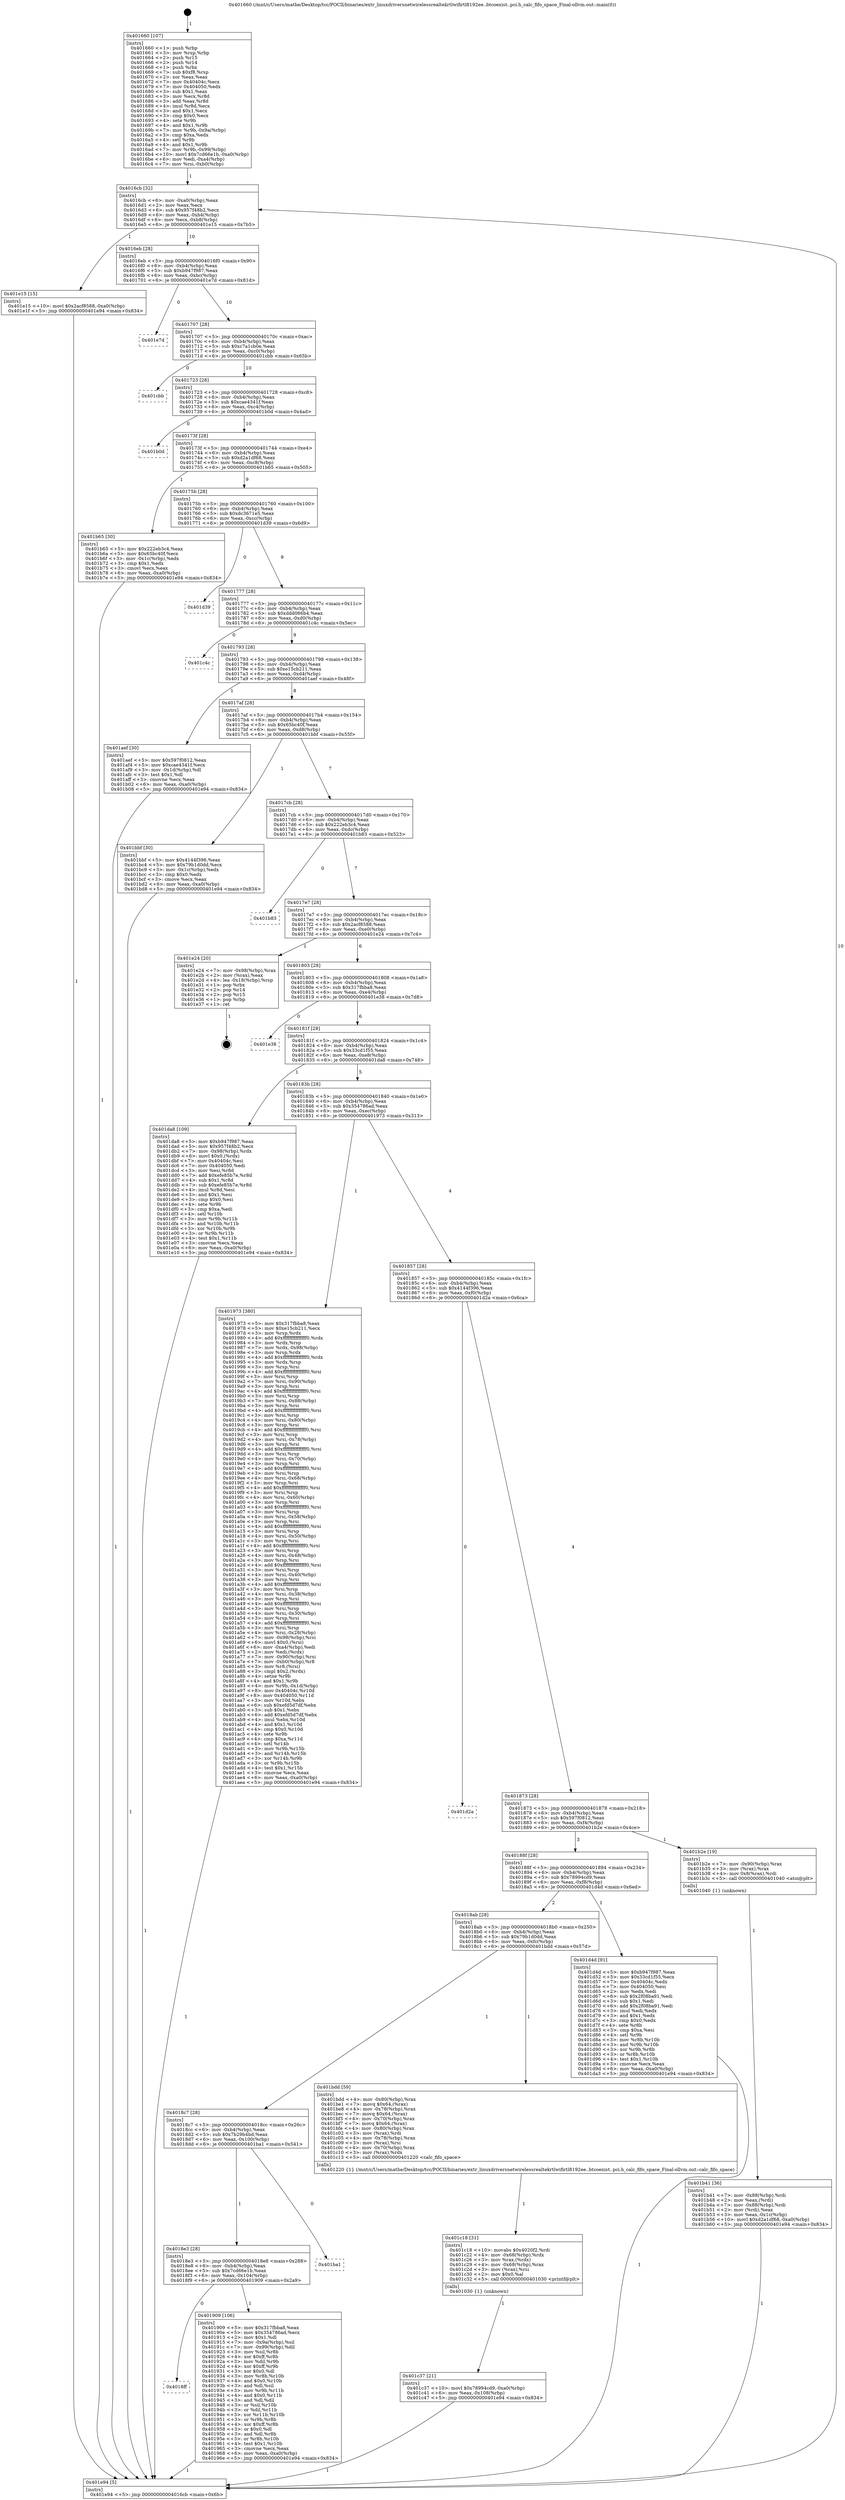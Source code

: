 digraph "0x401660" {
  label = "0x401660 (/mnt/c/Users/mathe/Desktop/tcc/POCII/binaries/extr_linuxdriversnetwirelessrealtekrtlwifirtl8192ee..btcoexist..pci.h_calc_fifo_space_Final-ollvm.out::main(0))"
  labelloc = "t"
  node[shape=record]

  Entry [label="",width=0.3,height=0.3,shape=circle,fillcolor=black,style=filled]
  "0x4016cb" [label="{
     0x4016cb [32]\l
     | [instrs]\l
     &nbsp;&nbsp;0x4016cb \<+6\>: mov -0xa0(%rbp),%eax\l
     &nbsp;&nbsp;0x4016d1 \<+2\>: mov %eax,%ecx\l
     &nbsp;&nbsp;0x4016d3 \<+6\>: sub $0x957f48b2,%ecx\l
     &nbsp;&nbsp;0x4016d9 \<+6\>: mov %eax,-0xb4(%rbp)\l
     &nbsp;&nbsp;0x4016df \<+6\>: mov %ecx,-0xb8(%rbp)\l
     &nbsp;&nbsp;0x4016e5 \<+6\>: je 0000000000401e15 \<main+0x7b5\>\l
  }"]
  "0x401e15" [label="{
     0x401e15 [15]\l
     | [instrs]\l
     &nbsp;&nbsp;0x401e15 \<+10\>: movl $0x2acf8588,-0xa0(%rbp)\l
     &nbsp;&nbsp;0x401e1f \<+5\>: jmp 0000000000401e94 \<main+0x834\>\l
  }"]
  "0x4016eb" [label="{
     0x4016eb [28]\l
     | [instrs]\l
     &nbsp;&nbsp;0x4016eb \<+5\>: jmp 00000000004016f0 \<main+0x90\>\l
     &nbsp;&nbsp;0x4016f0 \<+6\>: mov -0xb4(%rbp),%eax\l
     &nbsp;&nbsp;0x4016f6 \<+5\>: sub $0xb947f987,%eax\l
     &nbsp;&nbsp;0x4016fb \<+6\>: mov %eax,-0xbc(%rbp)\l
     &nbsp;&nbsp;0x401701 \<+6\>: je 0000000000401e7d \<main+0x81d\>\l
  }"]
  Exit [label="",width=0.3,height=0.3,shape=circle,fillcolor=black,style=filled,peripheries=2]
  "0x401e7d" [label="{
     0x401e7d\l
  }", style=dashed]
  "0x401707" [label="{
     0x401707 [28]\l
     | [instrs]\l
     &nbsp;&nbsp;0x401707 \<+5\>: jmp 000000000040170c \<main+0xac\>\l
     &nbsp;&nbsp;0x40170c \<+6\>: mov -0xb4(%rbp),%eax\l
     &nbsp;&nbsp;0x401712 \<+5\>: sub $0xc7a1cb0e,%eax\l
     &nbsp;&nbsp;0x401717 \<+6\>: mov %eax,-0xc0(%rbp)\l
     &nbsp;&nbsp;0x40171d \<+6\>: je 0000000000401cbb \<main+0x65b\>\l
  }"]
  "0x401c37" [label="{
     0x401c37 [21]\l
     | [instrs]\l
     &nbsp;&nbsp;0x401c37 \<+10\>: movl $0x78994cd9,-0xa0(%rbp)\l
     &nbsp;&nbsp;0x401c41 \<+6\>: mov %eax,-0x108(%rbp)\l
     &nbsp;&nbsp;0x401c47 \<+5\>: jmp 0000000000401e94 \<main+0x834\>\l
  }"]
  "0x401cbb" [label="{
     0x401cbb\l
  }", style=dashed]
  "0x401723" [label="{
     0x401723 [28]\l
     | [instrs]\l
     &nbsp;&nbsp;0x401723 \<+5\>: jmp 0000000000401728 \<main+0xc8\>\l
     &nbsp;&nbsp;0x401728 \<+6\>: mov -0xb4(%rbp),%eax\l
     &nbsp;&nbsp;0x40172e \<+5\>: sub $0xcae4341f,%eax\l
     &nbsp;&nbsp;0x401733 \<+6\>: mov %eax,-0xc4(%rbp)\l
     &nbsp;&nbsp;0x401739 \<+6\>: je 0000000000401b0d \<main+0x4ad\>\l
  }"]
  "0x401c18" [label="{
     0x401c18 [31]\l
     | [instrs]\l
     &nbsp;&nbsp;0x401c18 \<+10\>: movabs $0x4020f2,%rdi\l
     &nbsp;&nbsp;0x401c22 \<+4\>: mov -0x68(%rbp),%rdx\l
     &nbsp;&nbsp;0x401c26 \<+3\>: mov %rax,(%rdx)\l
     &nbsp;&nbsp;0x401c29 \<+4\>: mov -0x68(%rbp),%rax\l
     &nbsp;&nbsp;0x401c2d \<+3\>: mov (%rax),%rsi\l
     &nbsp;&nbsp;0x401c30 \<+2\>: mov $0x0,%al\l
     &nbsp;&nbsp;0x401c32 \<+5\>: call 0000000000401030 \<printf@plt\>\l
     | [calls]\l
     &nbsp;&nbsp;0x401030 \{1\} (unknown)\l
  }"]
  "0x401b0d" [label="{
     0x401b0d\l
  }", style=dashed]
  "0x40173f" [label="{
     0x40173f [28]\l
     | [instrs]\l
     &nbsp;&nbsp;0x40173f \<+5\>: jmp 0000000000401744 \<main+0xe4\>\l
     &nbsp;&nbsp;0x401744 \<+6\>: mov -0xb4(%rbp),%eax\l
     &nbsp;&nbsp;0x40174a \<+5\>: sub $0xd2a1df68,%eax\l
     &nbsp;&nbsp;0x40174f \<+6\>: mov %eax,-0xc8(%rbp)\l
     &nbsp;&nbsp;0x401755 \<+6\>: je 0000000000401b65 \<main+0x505\>\l
  }"]
  "0x401b41" [label="{
     0x401b41 [36]\l
     | [instrs]\l
     &nbsp;&nbsp;0x401b41 \<+7\>: mov -0x88(%rbp),%rdi\l
     &nbsp;&nbsp;0x401b48 \<+2\>: mov %eax,(%rdi)\l
     &nbsp;&nbsp;0x401b4a \<+7\>: mov -0x88(%rbp),%rdi\l
     &nbsp;&nbsp;0x401b51 \<+2\>: mov (%rdi),%eax\l
     &nbsp;&nbsp;0x401b53 \<+3\>: mov %eax,-0x1c(%rbp)\l
     &nbsp;&nbsp;0x401b56 \<+10\>: movl $0xd2a1df68,-0xa0(%rbp)\l
     &nbsp;&nbsp;0x401b60 \<+5\>: jmp 0000000000401e94 \<main+0x834\>\l
  }"]
  "0x401b65" [label="{
     0x401b65 [30]\l
     | [instrs]\l
     &nbsp;&nbsp;0x401b65 \<+5\>: mov $0x222eb3c4,%eax\l
     &nbsp;&nbsp;0x401b6a \<+5\>: mov $0x65bc40f,%ecx\l
     &nbsp;&nbsp;0x401b6f \<+3\>: mov -0x1c(%rbp),%edx\l
     &nbsp;&nbsp;0x401b72 \<+3\>: cmp $0x1,%edx\l
     &nbsp;&nbsp;0x401b75 \<+3\>: cmovl %ecx,%eax\l
     &nbsp;&nbsp;0x401b78 \<+6\>: mov %eax,-0xa0(%rbp)\l
     &nbsp;&nbsp;0x401b7e \<+5\>: jmp 0000000000401e94 \<main+0x834\>\l
  }"]
  "0x40175b" [label="{
     0x40175b [28]\l
     | [instrs]\l
     &nbsp;&nbsp;0x40175b \<+5\>: jmp 0000000000401760 \<main+0x100\>\l
     &nbsp;&nbsp;0x401760 \<+6\>: mov -0xb4(%rbp),%eax\l
     &nbsp;&nbsp;0x401766 \<+5\>: sub $0xdc3671e5,%eax\l
     &nbsp;&nbsp;0x40176b \<+6\>: mov %eax,-0xcc(%rbp)\l
     &nbsp;&nbsp;0x401771 \<+6\>: je 0000000000401d39 \<main+0x6d9\>\l
  }"]
  "0x401660" [label="{
     0x401660 [107]\l
     | [instrs]\l
     &nbsp;&nbsp;0x401660 \<+1\>: push %rbp\l
     &nbsp;&nbsp;0x401661 \<+3\>: mov %rsp,%rbp\l
     &nbsp;&nbsp;0x401664 \<+2\>: push %r15\l
     &nbsp;&nbsp;0x401666 \<+2\>: push %r14\l
     &nbsp;&nbsp;0x401668 \<+1\>: push %rbx\l
     &nbsp;&nbsp;0x401669 \<+7\>: sub $0xf8,%rsp\l
     &nbsp;&nbsp;0x401670 \<+2\>: xor %eax,%eax\l
     &nbsp;&nbsp;0x401672 \<+7\>: mov 0x40404c,%ecx\l
     &nbsp;&nbsp;0x401679 \<+7\>: mov 0x404050,%edx\l
     &nbsp;&nbsp;0x401680 \<+3\>: sub $0x1,%eax\l
     &nbsp;&nbsp;0x401683 \<+3\>: mov %ecx,%r8d\l
     &nbsp;&nbsp;0x401686 \<+3\>: add %eax,%r8d\l
     &nbsp;&nbsp;0x401689 \<+4\>: imul %r8d,%ecx\l
     &nbsp;&nbsp;0x40168d \<+3\>: and $0x1,%ecx\l
     &nbsp;&nbsp;0x401690 \<+3\>: cmp $0x0,%ecx\l
     &nbsp;&nbsp;0x401693 \<+4\>: sete %r9b\l
     &nbsp;&nbsp;0x401697 \<+4\>: and $0x1,%r9b\l
     &nbsp;&nbsp;0x40169b \<+7\>: mov %r9b,-0x9a(%rbp)\l
     &nbsp;&nbsp;0x4016a2 \<+3\>: cmp $0xa,%edx\l
     &nbsp;&nbsp;0x4016a5 \<+4\>: setl %r9b\l
     &nbsp;&nbsp;0x4016a9 \<+4\>: and $0x1,%r9b\l
     &nbsp;&nbsp;0x4016ad \<+7\>: mov %r9b,-0x99(%rbp)\l
     &nbsp;&nbsp;0x4016b4 \<+10\>: movl $0x7cd66e1b,-0xa0(%rbp)\l
     &nbsp;&nbsp;0x4016be \<+6\>: mov %edi,-0xa4(%rbp)\l
     &nbsp;&nbsp;0x4016c4 \<+7\>: mov %rsi,-0xb0(%rbp)\l
  }"]
  "0x401d39" [label="{
     0x401d39\l
  }", style=dashed]
  "0x401777" [label="{
     0x401777 [28]\l
     | [instrs]\l
     &nbsp;&nbsp;0x401777 \<+5\>: jmp 000000000040177c \<main+0x11c\>\l
     &nbsp;&nbsp;0x40177c \<+6\>: mov -0xb4(%rbp),%eax\l
     &nbsp;&nbsp;0x401782 \<+5\>: sub $0xddd066b4,%eax\l
     &nbsp;&nbsp;0x401787 \<+6\>: mov %eax,-0xd0(%rbp)\l
     &nbsp;&nbsp;0x40178d \<+6\>: je 0000000000401c4c \<main+0x5ec\>\l
  }"]
  "0x401e94" [label="{
     0x401e94 [5]\l
     | [instrs]\l
     &nbsp;&nbsp;0x401e94 \<+5\>: jmp 00000000004016cb \<main+0x6b\>\l
  }"]
  "0x401c4c" [label="{
     0x401c4c\l
  }", style=dashed]
  "0x401793" [label="{
     0x401793 [28]\l
     | [instrs]\l
     &nbsp;&nbsp;0x401793 \<+5\>: jmp 0000000000401798 \<main+0x138\>\l
     &nbsp;&nbsp;0x401798 \<+6\>: mov -0xb4(%rbp),%eax\l
     &nbsp;&nbsp;0x40179e \<+5\>: sub $0xe15cb211,%eax\l
     &nbsp;&nbsp;0x4017a3 \<+6\>: mov %eax,-0xd4(%rbp)\l
     &nbsp;&nbsp;0x4017a9 \<+6\>: je 0000000000401aef \<main+0x48f\>\l
  }"]
  "0x4018ff" [label="{
     0x4018ff\l
  }", style=dashed]
  "0x401aef" [label="{
     0x401aef [30]\l
     | [instrs]\l
     &nbsp;&nbsp;0x401aef \<+5\>: mov $0x597f0812,%eax\l
     &nbsp;&nbsp;0x401af4 \<+5\>: mov $0xcae4341f,%ecx\l
     &nbsp;&nbsp;0x401af9 \<+3\>: mov -0x1d(%rbp),%dl\l
     &nbsp;&nbsp;0x401afc \<+3\>: test $0x1,%dl\l
     &nbsp;&nbsp;0x401aff \<+3\>: cmovne %ecx,%eax\l
     &nbsp;&nbsp;0x401b02 \<+6\>: mov %eax,-0xa0(%rbp)\l
     &nbsp;&nbsp;0x401b08 \<+5\>: jmp 0000000000401e94 \<main+0x834\>\l
  }"]
  "0x4017af" [label="{
     0x4017af [28]\l
     | [instrs]\l
     &nbsp;&nbsp;0x4017af \<+5\>: jmp 00000000004017b4 \<main+0x154\>\l
     &nbsp;&nbsp;0x4017b4 \<+6\>: mov -0xb4(%rbp),%eax\l
     &nbsp;&nbsp;0x4017ba \<+5\>: sub $0x65bc40f,%eax\l
     &nbsp;&nbsp;0x4017bf \<+6\>: mov %eax,-0xd8(%rbp)\l
     &nbsp;&nbsp;0x4017c5 \<+6\>: je 0000000000401bbf \<main+0x55f\>\l
  }"]
  "0x401909" [label="{
     0x401909 [106]\l
     | [instrs]\l
     &nbsp;&nbsp;0x401909 \<+5\>: mov $0x317fbba8,%eax\l
     &nbsp;&nbsp;0x40190e \<+5\>: mov $0x354786ad,%ecx\l
     &nbsp;&nbsp;0x401913 \<+2\>: mov $0x1,%dl\l
     &nbsp;&nbsp;0x401915 \<+7\>: mov -0x9a(%rbp),%sil\l
     &nbsp;&nbsp;0x40191c \<+7\>: mov -0x99(%rbp),%dil\l
     &nbsp;&nbsp;0x401923 \<+3\>: mov %sil,%r8b\l
     &nbsp;&nbsp;0x401926 \<+4\>: xor $0xff,%r8b\l
     &nbsp;&nbsp;0x40192a \<+3\>: mov %dil,%r9b\l
     &nbsp;&nbsp;0x40192d \<+4\>: xor $0xff,%r9b\l
     &nbsp;&nbsp;0x401931 \<+3\>: xor $0x0,%dl\l
     &nbsp;&nbsp;0x401934 \<+3\>: mov %r8b,%r10b\l
     &nbsp;&nbsp;0x401937 \<+4\>: and $0x0,%r10b\l
     &nbsp;&nbsp;0x40193b \<+3\>: and %dl,%sil\l
     &nbsp;&nbsp;0x40193e \<+3\>: mov %r9b,%r11b\l
     &nbsp;&nbsp;0x401941 \<+4\>: and $0x0,%r11b\l
     &nbsp;&nbsp;0x401945 \<+3\>: and %dl,%dil\l
     &nbsp;&nbsp;0x401948 \<+3\>: or %sil,%r10b\l
     &nbsp;&nbsp;0x40194b \<+3\>: or %dil,%r11b\l
     &nbsp;&nbsp;0x40194e \<+3\>: xor %r11b,%r10b\l
     &nbsp;&nbsp;0x401951 \<+3\>: or %r9b,%r8b\l
     &nbsp;&nbsp;0x401954 \<+4\>: xor $0xff,%r8b\l
     &nbsp;&nbsp;0x401958 \<+3\>: or $0x0,%dl\l
     &nbsp;&nbsp;0x40195b \<+3\>: and %dl,%r8b\l
     &nbsp;&nbsp;0x40195e \<+3\>: or %r8b,%r10b\l
     &nbsp;&nbsp;0x401961 \<+4\>: test $0x1,%r10b\l
     &nbsp;&nbsp;0x401965 \<+3\>: cmovne %ecx,%eax\l
     &nbsp;&nbsp;0x401968 \<+6\>: mov %eax,-0xa0(%rbp)\l
     &nbsp;&nbsp;0x40196e \<+5\>: jmp 0000000000401e94 \<main+0x834\>\l
  }"]
  "0x401bbf" [label="{
     0x401bbf [30]\l
     | [instrs]\l
     &nbsp;&nbsp;0x401bbf \<+5\>: mov $0x4144f396,%eax\l
     &nbsp;&nbsp;0x401bc4 \<+5\>: mov $0x79b1d0dd,%ecx\l
     &nbsp;&nbsp;0x401bc9 \<+3\>: mov -0x1c(%rbp),%edx\l
     &nbsp;&nbsp;0x401bcc \<+3\>: cmp $0x0,%edx\l
     &nbsp;&nbsp;0x401bcf \<+3\>: cmove %ecx,%eax\l
     &nbsp;&nbsp;0x401bd2 \<+6\>: mov %eax,-0xa0(%rbp)\l
     &nbsp;&nbsp;0x401bd8 \<+5\>: jmp 0000000000401e94 \<main+0x834\>\l
  }"]
  "0x4017cb" [label="{
     0x4017cb [28]\l
     | [instrs]\l
     &nbsp;&nbsp;0x4017cb \<+5\>: jmp 00000000004017d0 \<main+0x170\>\l
     &nbsp;&nbsp;0x4017d0 \<+6\>: mov -0xb4(%rbp),%eax\l
     &nbsp;&nbsp;0x4017d6 \<+5\>: sub $0x222eb3c4,%eax\l
     &nbsp;&nbsp;0x4017db \<+6\>: mov %eax,-0xdc(%rbp)\l
     &nbsp;&nbsp;0x4017e1 \<+6\>: je 0000000000401b83 \<main+0x523\>\l
  }"]
  "0x4018e3" [label="{
     0x4018e3 [28]\l
     | [instrs]\l
     &nbsp;&nbsp;0x4018e3 \<+5\>: jmp 00000000004018e8 \<main+0x288\>\l
     &nbsp;&nbsp;0x4018e8 \<+6\>: mov -0xb4(%rbp),%eax\l
     &nbsp;&nbsp;0x4018ee \<+5\>: sub $0x7cd66e1b,%eax\l
     &nbsp;&nbsp;0x4018f3 \<+6\>: mov %eax,-0x104(%rbp)\l
     &nbsp;&nbsp;0x4018f9 \<+6\>: je 0000000000401909 \<main+0x2a9\>\l
  }"]
  "0x401b83" [label="{
     0x401b83\l
  }", style=dashed]
  "0x4017e7" [label="{
     0x4017e7 [28]\l
     | [instrs]\l
     &nbsp;&nbsp;0x4017e7 \<+5\>: jmp 00000000004017ec \<main+0x18c\>\l
     &nbsp;&nbsp;0x4017ec \<+6\>: mov -0xb4(%rbp),%eax\l
     &nbsp;&nbsp;0x4017f2 \<+5\>: sub $0x2acf8588,%eax\l
     &nbsp;&nbsp;0x4017f7 \<+6\>: mov %eax,-0xe0(%rbp)\l
     &nbsp;&nbsp;0x4017fd \<+6\>: je 0000000000401e24 \<main+0x7c4\>\l
  }"]
  "0x401ba1" [label="{
     0x401ba1\l
  }", style=dashed]
  "0x401e24" [label="{
     0x401e24 [20]\l
     | [instrs]\l
     &nbsp;&nbsp;0x401e24 \<+7\>: mov -0x98(%rbp),%rax\l
     &nbsp;&nbsp;0x401e2b \<+2\>: mov (%rax),%eax\l
     &nbsp;&nbsp;0x401e2d \<+4\>: lea -0x18(%rbp),%rsp\l
     &nbsp;&nbsp;0x401e31 \<+1\>: pop %rbx\l
     &nbsp;&nbsp;0x401e32 \<+2\>: pop %r14\l
     &nbsp;&nbsp;0x401e34 \<+2\>: pop %r15\l
     &nbsp;&nbsp;0x401e36 \<+1\>: pop %rbp\l
     &nbsp;&nbsp;0x401e37 \<+1\>: ret\l
  }"]
  "0x401803" [label="{
     0x401803 [28]\l
     | [instrs]\l
     &nbsp;&nbsp;0x401803 \<+5\>: jmp 0000000000401808 \<main+0x1a8\>\l
     &nbsp;&nbsp;0x401808 \<+6\>: mov -0xb4(%rbp),%eax\l
     &nbsp;&nbsp;0x40180e \<+5\>: sub $0x317fbba8,%eax\l
     &nbsp;&nbsp;0x401813 \<+6\>: mov %eax,-0xe4(%rbp)\l
     &nbsp;&nbsp;0x401819 \<+6\>: je 0000000000401e38 \<main+0x7d8\>\l
  }"]
  "0x4018c7" [label="{
     0x4018c7 [28]\l
     | [instrs]\l
     &nbsp;&nbsp;0x4018c7 \<+5\>: jmp 00000000004018cc \<main+0x26c\>\l
     &nbsp;&nbsp;0x4018cc \<+6\>: mov -0xb4(%rbp),%eax\l
     &nbsp;&nbsp;0x4018d2 \<+5\>: sub $0x7b29b4bd,%eax\l
     &nbsp;&nbsp;0x4018d7 \<+6\>: mov %eax,-0x100(%rbp)\l
     &nbsp;&nbsp;0x4018dd \<+6\>: je 0000000000401ba1 \<main+0x541\>\l
  }"]
  "0x401e38" [label="{
     0x401e38\l
  }", style=dashed]
  "0x40181f" [label="{
     0x40181f [28]\l
     | [instrs]\l
     &nbsp;&nbsp;0x40181f \<+5\>: jmp 0000000000401824 \<main+0x1c4\>\l
     &nbsp;&nbsp;0x401824 \<+6\>: mov -0xb4(%rbp),%eax\l
     &nbsp;&nbsp;0x40182a \<+5\>: sub $0x33cd1f55,%eax\l
     &nbsp;&nbsp;0x40182f \<+6\>: mov %eax,-0xe8(%rbp)\l
     &nbsp;&nbsp;0x401835 \<+6\>: je 0000000000401da8 \<main+0x748\>\l
  }"]
  "0x401bdd" [label="{
     0x401bdd [59]\l
     | [instrs]\l
     &nbsp;&nbsp;0x401bdd \<+4\>: mov -0x80(%rbp),%rax\l
     &nbsp;&nbsp;0x401be1 \<+7\>: movq $0x64,(%rax)\l
     &nbsp;&nbsp;0x401be8 \<+4\>: mov -0x78(%rbp),%rax\l
     &nbsp;&nbsp;0x401bec \<+7\>: movq $0x64,(%rax)\l
     &nbsp;&nbsp;0x401bf3 \<+4\>: mov -0x70(%rbp),%rax\l
     &nbsp;&nbsp;0x401bf7 \<+7\>: movq $0x64,(%rax)\l
     &nbsp;&nbsp;0x401bfe \<+4\>: mov -0x80(%rbp),%rax\l
     &nbsp;&nbsp;0x401c02 \<+3\>: mov (%rax),%rdi\l
     &nbsp;&nbsp;0x401c05 \<+4\>: mov -0x78(%rbp),%rax\l
     &nbsp;&nbsp;0x401c09 \<+3\>: mov (%rax),%rsi\l
     &nbsp;&nbsp;0x401c0c \<+4\>: mov -0x70(%rbp),%rax\l
     &nbsp;&nbsp;0x401c10 \<+3\>: mov (%rax),%rdx\l
     &nbsp;&nbsp;0x401c13 \<+5\>: call 0000000000401220 \<calc_fifo_space\>\l
     | [calls]\l
     &nbsp;&nbsp;0x401220 \{1\} (/mnt/c/Users/mathe/Desktop/tcc/POCII/binaries/extr_linuxdriversnetwirelessrealtekrtlwifirtl8192ee..btcoexist..pci.h_calc_fifo_space_Final-ollvm.out::calc_fifo_space)\l
  }"]
  "0x401da8" [label="{
     0x401da8 [109]\l
     | [instrs]\l
     &nbsp;&nbsp;0x401da8 \<+5\>: mov $0xb947f987,%eax\l
     &nbsp;&nbsp;0x401dad \<+5\>: mov $0x957f48b2,%ecx\l
     &nbsp;&nbsp;0x401db2 \<+7\>: mov -0x98(%rbp),%rdx\l
     &nbsp;&nbsp;0x401db9 \<+6\>: movl $0x0,(%rdx)\l
     &nbsp;&nbsp;0x401dbf \<+7\>: mov 0x40404c,%esi\l
     &nbsp;&nbsp;0x401dc6 \<+7\>: mov 0x404050,%edi\l
     &nbsp;&nbsp;0x401dcd \<+3\>: mov %esi,%r8d\l
     &nbsp;&nbsp;0x401dd0 \<+7\>: add $0xefe85b7e,%r8d\l
     &nbsp;&nbsp;0x401dd7 \<+4\>: sub $0x1,%r8d\l
     &nbsp;&nbsp;0x401ddb \<+7\>: sub $0xefe85b7e,%r8d\l
     &nbsp;&nbsp;0x401de2 \<+4\>: imul %r8d,%esi\l
     &nbsp;&nbsp;0x401de6 \<+3\>: and $0x1,%esi\l
     &nbsp;&nbsp;0x401de9 \<+3\>: cmp $0x0,%esi\l
     &nbsp;&nbsp;0x401dec \<+4\>: sete %r9b\l
     &nbsp;&nbsp;0x401df0 \<+3\>: cmp $0xa,%edi\l
     &nbsp;&nbsp;0x401df3 \<+4\>: setl %r10b\l
     &nbsp;&nbsp;0x401df7 \<+3\>: mov %r9b,%r11b\l
     &nbsp;&nbsp;0x401dfa \<+3\>: and %r10b,%r11b\l
     &nbsp;&nbsp;0x401dfd \<+3\>: xor %r10b,%r9b\l
     &nbsp;&nbsp;0x401e00 \<+3\>: or %r9b,%r11b\l
     &nbsp;&nbsp;0x401e03 \<+4\>: test $0x1,%r11b\l
     &nbsp;&nbsp;0x401e07 \<+3\>: cmovne %ecx,%eax\l
     &nbsp;&nbsp;0x401e0a \<+6\>: mov %eax,-0xa0(%rbp)\l
     &nbsp;&nbsp;0x401e10 \<+5\>: jmp 0000000000401e94 \<main+0x834\>\l
  }"]
  "0x40183b" [label="{
     0x40183b [28]\l
     | [instrs]\l
     &nbsp;&nbsp;0x40183b \<+5\>: jmp 0000000000401840 \<main+0x1e0\>\l
     &nbsp;&nbsp;0x401840 \<+6\>: mov -0xb4(%rbp),%eax\l
     &nbsp;&nbsp;0x401846 \<+5\>: sub $0x354786ad,%eax\l
     &nbsp;&nbsp;0x40184b \<+6\>: mov %eax,-0xec(%rbp)\l
     &nbsp;&nbsp;0x401851 \<+6\>: je 0000000000401973 \<main+0x313\>\l
  }"]
  "0x4018ab" [label="{
     0x4018ab [28]\l
     | [instrs]\l
     &nbsp;&nbsp;0x4018ab \<+5\>: jmp 00000000004018b0 \<main+0x250\>\l
     &nbsp;&nbsp;0x4018b0 \<+6\>: mov -0xb4(%rbp),%eax\l
     &nbsp;&nbsp;0x4018b6 \<+5\>: sub $0x79b1d0dd,%eax\l
     &nbsp;&nbsp;0x4018bb \<+6\>: mov %eax,-0xfc(%rbp)\l
     &nbsp;&nbsp;0x4018c1 \<+6\>: je 0000000000401bdd \<main+0x57d\>\l
  }"]
  "0x401973" [label="{
     0x401973 [380]\l
     | [instrs]\l
     &nbsp;&nbsp;0x401973 \<+5\>: mov $0x317fbba8,%eax\l
     &nbsp;&nbsp;0x401978 \<+5\>: mov $0xe15cb211,%ecx\l
     &nbsp;&nbsp;0x40197d \<+3\>: mov %rsp,%rdx\l
     &nbsp;&nbsp;0x401980 \<+4\>: add $0xfffffffffffffff0,%rdx\l
     &nbsp;&nbsp;0x401984 \<+3\>: mov %rdx,%rsp\l
     &nbsp;&nbsp;0x401987 \<+7\>: mov %rdx,-0x98(%rbp)\l
     &nbsp;&nbsp;0x40198e \<+3\>: mov %rsp,%rdx\l
     &nbsp;&nbsp;0x401991 \<+4\>: add $0xfffffffffffffff0,%rdx\l
     &nbsp;&nbsp;0x401995 \<+3\>: mov %rdx,%rsp\l
     &nbsp;&nbsp;0x401998 \<+3\>: mov %rsp,%rsi\l
     &nbsp;&nbsp;0x40199b \<+4\>: add $0xfffffffffffffff0,%rsi\l
     &nbsp;&nbsp;0x40199f \<+3\>: mov %rsi,%rsp\l
     &nbsp;&nbsp;0x4019a2 \<+7\>: mov %rsi,-0x90(%rbp)\l
     &nbsp;&nbsp;0x4019a9 \<+3\>: mov %rsp,%rsi\l
     &nbsp;&nbsp;0x4019ac \<+4\>: add $0xfffffffffffffff0,%rsi\l
     &nbsp;&nbsp;0x4019b0 \<+3\>: mov %rsi,%rsp\l
     &nbsp;&nbsp;0x4019b3 \<+7\>: mov %rsi,-0x88(%rbp)\l
     &nbsp;&nbsp;0x4019ba \<+3\>: mov %rsp,%rsi\l
     &nbsp;&nbsp;0x4019bd \<+4\>: add $0xfffffffffffffff0,%rsi\l
     &nbsp;&nbsp;0x4019c1 \<+3\>: mov %rsi,%rsp\l
     &nbsp;&nbsp;0x4019c4 \<+4\>: mov %rsi,-0x80(%rbp)\l
     &nbsp;&nbsp;0x4019c8 \<+3\>: mov %rsp,%rsi\l
     &nbsp;&nbsp;0x4019cb \<+4\>: add $0xfffffffffffffff0,%rsi\l
     &nbsp;&nbsp;0x4019cf \<+3\>: mov %rsi,%rsp\l
     &nbsp;&nbsp;0x4019d2 \<+4\>: mov %rsi,-0x78(%rbp)\l
     &nbsp;&nbsp;0x4019d6 \<+3\>: mov %rsp,%rsi\l
     &nbsp;&nbsp;0x4019d9 \<+4\>: add $0xfffffffffffffff0,%rsi\l
     &nbsp;&nbsp;0x4019dd \<+3\>: mov %rsi,%rsp\l
     &nbsp;&nbsp;0x4019e0 \<+4\>: mov %rsi,-0x70(%rbp)\l
     &nbsp;&nbsp;0x4019e4 \<+3\>: mov %rsp,%rsi\l
     &nbsp;&nbsp;0x4019e7 \<+4\>: add $0xfffffffffffffff0,%rsi\l
     &nbsp;&nbsp;0x4019eb \<+3\>: mov %rsi,%rsp\l
     &nbsp;&nbsp;0x4019ee \<+4\>: mov %rsi,-0x68(%rbp)\l
     &nbsp;&nbsp;0x4019f2 \<+3\>: mov %rsp,%rsi\l
     &nbsp;&nbsp;0x4019f5 \<+4\>: add $0xfffffffffffffff0,%rsi\l
     &nbsp;&nbsp;0x4019f9 \<+3\>: mov %rsi,%rsp\l
     &nbsp;&nbsp;0x4019fc \<+4\>: mov %rsi,-0x60(%rbp)\l
     &nbsp;&nbsp;0x401a00 \<+3\>: mov %rsp,%rsi\l
     &nbsp;&nbsp;0x401a03 \<+4\>: add $0xfffffffffffffff0,%rsi\l
     &nbsp;&nbsp;0x401a07 \<+3\>: mov %rsi,%rsp\l
     &nbsp;&nbsp;0x401a0a \<+4\>: mov %rsi,-0x58(%rbp)\l
     &nbsp;&nbsp;0x401a0e \<+3\>: mov %rsp,%rsi\l
     &nbsp;&nbsp;0x401a11 \<+4\>: add $0xfffffffffffffff0,%rsi\l
     &nbsp;&nbsp;0x401a15 \<+3\>: mov %rsi,%rsp\l
     &nbsp;&nbsp;0x401a18 \<+4\>: mov %rsi,-0x50(%rbp)\l
     &nbsp;&nbsp;0x401a1c \<+3\>: mov %rsp,%rsi\l
     &nbsp;&nbsp;0x401a1f \<+4\>: add $0xfffffffffffffff0,%rsi\l
     &nbsp;&nbsp;0x401a23 \<+3\>: mov %rsi,%rsp\l
     &nbsp;&nbsp;0x401a26 \<+4\>: mov %rsi,-0x48(%rbp)\l
     &nbsp;&nbsp;0x401a2a \<+3\>: mov %rsp,%rsi\l
     &nbsp;&nbsp;0x401a2d \<+4\>: add $0xfffffffffffffff0,%rsi\l
     &nbsp;&nbsp;0x401a31 \<+3\>: mov %rsi,%rsp\l
     &nbsp;&nbsp;0x401a34 \<+4\>: mov %rsi,-0x40(%rbp)\l
     &nbsp;&nbsp;0x401a38 \<+3\>: mov %rsp,%rsi\l
     &nbsp;&nbsp;0x401a3b \<+4\>: add $0xfffffffffffffff0,%rsi\l
     &nbsp;&nbsp;0x401a3f \<+3\>: mov %rsi,%rsp\l
     &nbsp;&nbsp;0x401a42 \<+4\>: mov %rsi,-0x38(%rbp)\l
     &nbsp;&nbsp;0x401a46 \<+3\>: mov %rsp,%rsi\l
     &nbsp;&nbsp;0x401a49 \<+4\>: add $0xfffffffffffffff0,%rsi\l
     &nbsp;&nbsp;0x401a4d \<+3\>: mov %rsi,%rsp\l
     &nbsp;&nbsp;0x401a50 \<+4\>: mov %rsi,-0x30(%rbp)\l
     &nbsp;&nbsp;0x401a54 \<+3\>: mov %rsp,%rsi\l
     &nbsp;&nbsp;0x401a57 \<+4\>: add $0xfffffffffffffff0,%rsi\l
     &nbsp;&nbsp;0x401a5b \<+3\>: mov %rsi,%rsp\l
     &nbsp;&nbsp;0x401a5e \<+4\>: mov %rsi,-0x28(%rbp)\l
     &nbsp;&nbsp;0x401a62 \<+7\>: mov -0x98(%rbp),%rsi\l
     &nbsp;&nbsp;0x401a69 \<+6\>: movl $0x0,(%rsi)\l
     &nbsp;&nbsp;0x401a6f \<+6\>: mov -0xa4(%rbp),%edi\l
     &nbsp;&nbsp;0x401a75 \<+2\>: mov %edi,(%rdx)\l
     &nbsp;&nbsp;0x401a77 \<+7\>: mov -0x90(%rbp),%rsi\l
     &nbsp;&nbsp;0x401a7e \<+7\>: mov -0xb0(%rbp),%r8\l
     &nbsp;&nbsp;0x401a85 \<+3\>: mov %r8,(%rsi)\l
     &nbsp;&nbsp;0x401a88 \<+3\>: cmpl $0x2,(%rdx)\l
     &nbsp;&nbsp;0x401a8b \<+4\>: setne %r9b\l
     &nbsp;&nbsp;0x401a8f \<+4\>: and $0x1,%r9b\l
     &nbsp;&nbsp;0x401a93 \<+4\>: mov %r9b,-0x1d(%rbp)\l
     &nbsp;&nbsp;0x401a97 \<+8\>: mov 0x40404c,%r10d\l
     &nbsp;&nbsp;0x401a9f \<+8\>: mov 0x404050,%r11d\l
     &nbsp;&nbsp;0x401aa7 \<+3\>: mov %r10d,%ebx\l
     &nbsp;&nbsp;0x401aaa \<+6\>: sub $0xefd5d7df,%ebx\l
     &nbsp;&nbsp;0x401ab0 \<+3\>: sub $0x1,%ebx\l
     &nbsp;&nbsp;0x401ab3 \<+6\>: add $0xefd5d7df,%ebx\l
     &nbsp;&nbsp;0x401ab9 \<+4\>: imul %ebx,%r10d\l
     &nbsp;&nbsp;0x401abd \<+4\>: and $0x1,%r10d\l
     &nbsp;&nbsp;0x401ac1 \<+4\>: cmp $0x0,%r10d\l
     &nbsp;&nbsp;0x401ac5 \<+4\>: sete %r9b\l
     &nbsp;&nbsp;0x401ac9 \<+4\>: cmp $0xa,%r11d\l
     &nbsp;&nbsp;0x401acd \<+4\>: setl %r14b\l
     &nbsp;&nbsp;0x401ad1 \<+3\>: mov %r9b,%r15b\l
     &nbsp;&nbsp;0x401ad4 \<+3\>: and %r14b,%r15b\l
     &nbsp;&nbsp;0x401ad7 \<+3\>: xor %r14b,%r9b\l
     &nbsp;&nbsp;0x401ada \<+3\>: or %r9b,%r15b\l
     &nbsp;&nbsp;0x401add \<+4\>: test $0x1,%r15b\l
     &nbsp;&nbsp;0x401ae1 \<+3\>: cmovne %ecx,%eax\l
     &nbsp;&nbsp;0x401ae4 \<+6\>: mov %eax,-0xa0(%rbp)\l
     &nbsp;&nbsp;0x401aea \<+5\>: jmp 0000000000401e94 \<main+0x834\>\l
  }"]
  "0x401857" [label="{
     0x401857 [28]\l
     | [instrs]\l
     &nbsp;&nbsp;0x401857 \<+5\>: jmp 000000000040185c \<main+0x1fc\>\l
     &nbsp;&nbsp;0x40185c \<+6\>: mov -0xb4(%rbp),%eax\l
     &nbsp;&nbsp;0x401862 \<+5\>: sub $0x4144f396,%eax\l
     &nbsp;&nbsp;0x401867 \<+6\>: mov %eax,-0xf0(%rbp)\l
     &nbsp;&nbsp;0x40186d \<+6\>: je 0000000000401d2a \<main+0x6ca\>\l
  }"]
  "0x401d4d" [label="{
     0x401d4d [91]\l
     | [instrs]\l
     &nbsp;&nbsp;0x401d4d \<+5\>: mov $0xb947f987,%eax\l
     &nbsp;&nbsp;0x401d52 \<+5\>: mov $0x33cd1f55,%ecx\l
     &nbsp;&nbsp;0x401d57 \<+7\>: mov 0x40404c,%edx\l
     &nbsp;&nbsp;0x401d5e \<+7\>: mov 0x404050,%esi\l
     &nbsp;&nbsp;0x401d65 \<+2\>: mov %edx,%edi\l
     &nbsp;&nbsp;0x401d67 \<+6\>: sub $0x2f08ba91,%edi\l
     &nbsp;&nbsp;0x401d6d \<+3\>: sub $0x1,%edi\l
     &nbsp;&nbsp;0x401d70 \<+6\>: add $0x2f08ba91,%edi\l
     &nbsp;&nbsp;0x401d76 \<+3\>: imul %edi,%edx\l
     &nbsp;&nbsp;0x401d79 \<+3\>: and $0x1,%edx\l
     &nbsp;&nbsp;0x401d7c \<+3\>: cmp $0x0,%edx\l
     &nbsp;&nbsp;0x401d7f \<+4\>: sete %r8b\l
     &nbsp;&nbsp;0x401d83 \<+3\>: cmp $0xa,%esi\l
     &nbsp;&nbsp;0x401d86 \<+4\>: setl %r9b\l
     &nbsp;&nbsp;0x401d8a \<+3\>: mov %r8b,%r10b\l
     &nbsp;&nbsp;0x401d8d \<+3\>: and %r9b,%r10b\l
     &nbsp;&nbsp;0x401d90 \<+3\>: xor %r9b,%r8b\l
     &nbsp;&nbsp;0x401d93 \<+3\>: or %r8b,%r10b\l
     &nbsp;&nbsp;0x401d96 \<+4\>: test $0x1,%r10b\l
     &nbsp;&nbsp;0x401d9a \<+3\>: cmovne %ecx,%eax\l
     &nbsp;&nbsp;0x401d9d \<+6\>: mov %eax,-0xa0(%rbp)\l
     &nbsp;&nbsp;0x401da3 \<+5\>: jmp 0000000000401e94 \<main+0x834\>\l
  }"]
  "0x401d2a" [label="{
     0x401d2a\l
  }", style=dashed]
  "0x401873" [label="{
     0x401873 [28]\l
     | [instrs]\l
     &nbsp;&nbsp;0x401873 \<+5\>: jmp 0000000000401878 \<main+0x218\>\l
     &nbsp;&nbsp;0x401878 \<+6\>: mov -0xb4(%rbp),%eax\l
     &nbsp;&nbsp;0x40187e \<+5\>: sub $0x597f0812,%eax\l
     &nbsp;&nbsp;0x401883 \<+6\>: mov %eax,-0xf4(%rbp)\l
     &nbsp;&nbsp;0x401889 \<+6\>: je 0000000000401b2e \<main+0x4ce\>\l
  }"]
  "0x40188f" [label="{
     0x40188f [28]\l
     | [instrs]\l
     &nbsp;&nbsp;0x40188f \<+5\>: jmp 0000000000401894 \<main+0x234\>\l
     &nbsp;&nbsp;0x401894 \<+6\>: mov -0xb4(%rbp),%eax\l
     &nbsp;&nbsp;0x40189a \<+5\>: sub $0x78994cd9,%eax\l
     &nbsp;&nbsp;0x40189f \<+6\>: mov %eax,-0xf8(%rbp)\l
     &nbsp;&nbsp;0x4018a5 \<+6\>: je 0000000000401d4d \<main+0x6ed\>\l
  }"]
  "0x401b2e" [label="{
     0x401b2e [19]\l
     | [instrs]\l
     &nbsp;&nbsp;0x401b2e \<+7\>: mov -0x90(%rbp),%rax\l
     &nbsp;&nbsp;0x401b35 \<+3\>: mov (%rax),%rax\l
     &nbsp;&nbsp;0x401b38 \<+4\>: mov 0x8(%rax),%rdi\l
     &nbsp;&nbsp;0x401b3c \<+5\>: call 0000000000401040 \<atoi@plt\>\l
     | [calls]\l
     &nbsp;&nbsp;0x401040 \{1\} (unknown)\l
  }"]
  Entry -> "0x401660" [label=" 1"]
  "0x4016cb" -> "0x401e15" [label=" 1"]
  "0x4016cb" -> "0x4016eb" [label=" 10"]
  "0x401e24" -> Exit [label=" 1"]
  "0x4016eb" -> "0x401e7d" [label=" 0"]
  "0x4016eb" -> "0x401707" [label=" 10"]
  "0x401e15" -> "0x401e94" [label=" 1"]
  "0x401707" -> "0x401cbb" [label=" 0"]
  "0x401707" -> "0x401723" [label=" 10"]
  "0x401da8" -> "0x401e94" [label=" 1"]
  "0x401723" -> "0x401b0d" [label=" 0"]
  "0x401723" -> "0x40173f" [label=" 10"]
  "0x401d4d" -> "0x401e94" [label=" 1"]
  "0x40173f" -> "0x401b65" [label=" 1"]
  "0x40173f" -> "0x40175b" [label=" 9"]
  "0x401c37" -> "0x401e94" [label=" 1"]
  "0x40175b" -> "0x401d39" [label=" 0"]
  "0x40175b" -> "0x401777" [label=" 9"]
  "0x401bdd" -> "0x401c18" [label=" 1"]
  "0x401777" -> "0x401c4c" [label=" 0"]
  "0x401777" -> "0x401793" [label=" 9"]
  "0x401bbf" -> "0x401e94" [label=" 1"]
  "0x401793" -> "0x401aef" [label=" 1"]
  "0x401793" -> "0x4017af" [label=" 8"]
  "0x401b65" -> "0x401e94" [label=" 1"]
  "0x4017af" -> "0x401bbf" [label=" 1"]
  "0x4017af" -> "0x4017cb" [label=" 7"]
  "0x401b41" -> "0x401e94" [label=" 1"]
  "0x4017cb" -> "0x401b83" [label=" 0"]
  "0x4017cb" -> "0x4017e7" [label=" 7"]
  "0x401aef" -> "0x401e94" [label=" 1"]
  "0x4017e7" -> "0x401e24" [label=" 1"]
  "0x4017e7" -> "0x401803" [label=" 6"]
  "0x401973" -> "0x401e94" [label=" 1"]
  "0x401803" -> "0x401e38" [label=" 0"]
  "0x401803" -> "0x40181f" [label=" 6"]
  "0x401e94" -> "0x4016cb" [label=" 10"]
  "0x40181f" -> "0x401da8" [label=" 1"]
  "0x40181f" -> "0x40183b" [label=" 5"]
  "0x401660" -> "0x4016cb" [label=" 1"]
  "0x40183b" -> "0x401973" [label=" 1"]
  "0x40183b" -> "0x401857" [label=" 4"]
  "0x4018e3" -> "0x4018ff" [label=" 0"]
  "0x401857" -> "0x401d2a" [label=" 0"]
  "0x401857" -> "0x401873" [label=" 4"]
  "0x4018e3" -> "0x401909" [label=" 1"]
  "0x401873" -> "0x401b2e" [label=" 1"]
  "0x401873" -> "0x40188f" [label=" 3"]
  "0x401b2e" -> "0x401b41" [label=" 1"]
  "0x40188f" -> "0x401d4d" [label=" 1"]
  "0x40188f" -> "0x4018ab" [label=" 2"]
  "0x401909" -> "0x401e94" [label=" 1"]
  "0x4018ab" -> "0x401bdd" [label=" 1"]
  "0x4018ab" -> "0x4018c7" [label=" 1"]
  "0x401c18" -> "0x401c37" [label=" 1"]
  "0x4018c7" -> "0x401ba1" [label=" 0"]
  "0x4018c7" -> "0x4018e3" [label=" 1"]
}
